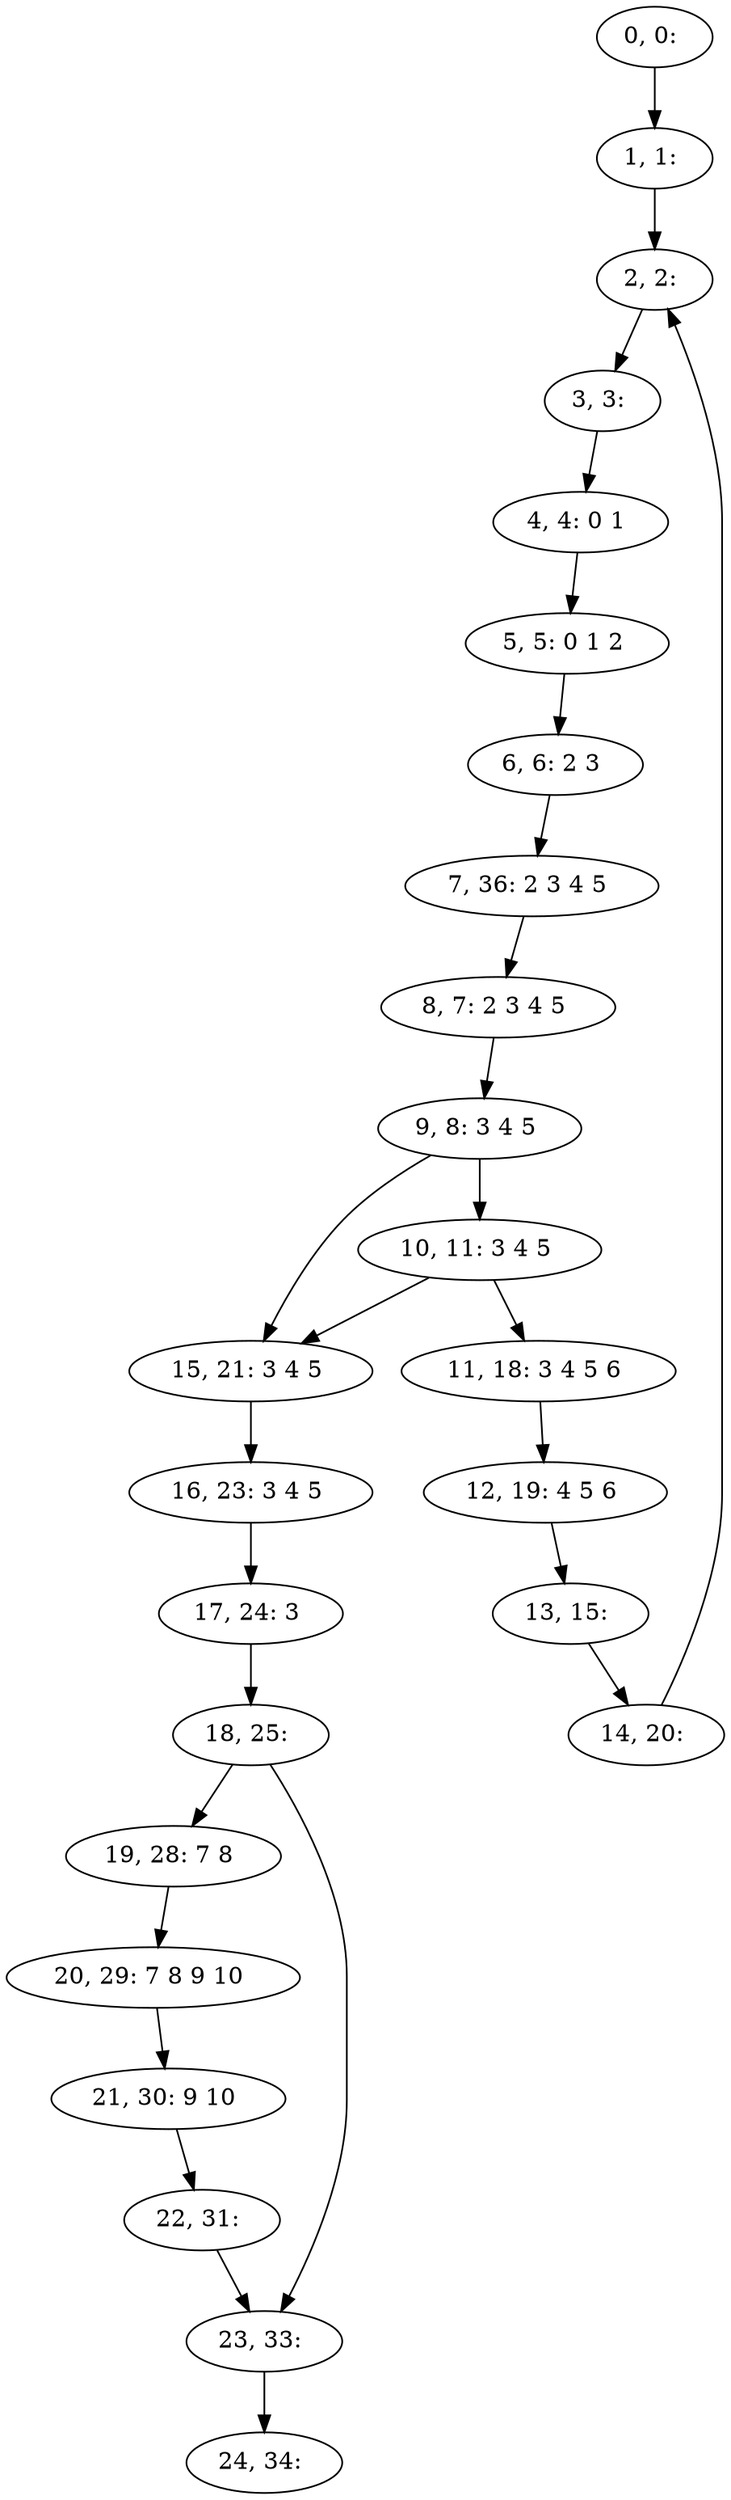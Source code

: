 digraph G {
0[label="0, 0: "];
1[label="1, 1: "];
2[label="2, 2: "];
3[label="3, 3: "];
4[label="4, 4: 0 1 "];
5[label="5, 5: 0 1 2 "];
6[label="6, 6: 2 3 "];
7[label="7, 36: 2 3 4 5 "];
8[label="8, 7: 2 3 4 5 "];
9[label="9, 8: 3 4 5 "];
10[label="10, 11: 3 4 5 "];
11[label="11, 18: 3 4 5 6 "];
12[label="12, 19: 4 5 6 "];
13[label="13, 15: "];
14[label="14, 20: "];
15[label="15, 21: 3 4 5 "];
16[label="16, 23: 3 4 5 "];
17[label="17, 24: 3 "];
18[label="18, 25: "];
19[label="19, 28: 7 8 "];
20[label="20, 29: 7 8 9 10 "];
21[label="21, 30: 9 10 "];
22[label="22, 31: "];
23[label="23, 33: "];
24[label="24, 34: "];
0->1 ;
1->2 ;
2->3 ;
3->4 ;
4->5 ;
5->6 ;
6->7 ;
7->8 ;
8->9 ;
9->10 ;
9->15 ;
10->11 ;
10->15 ;
11->12 ;
12->13 ;
13->14 ;
14->2 ;
15->16 ;
16->17 ;
17->18 ;
18->19 ;
18->23 ;
19->20 ;
20->21 ;
21->22 ;
22->23 ;
23->24 ;
}

